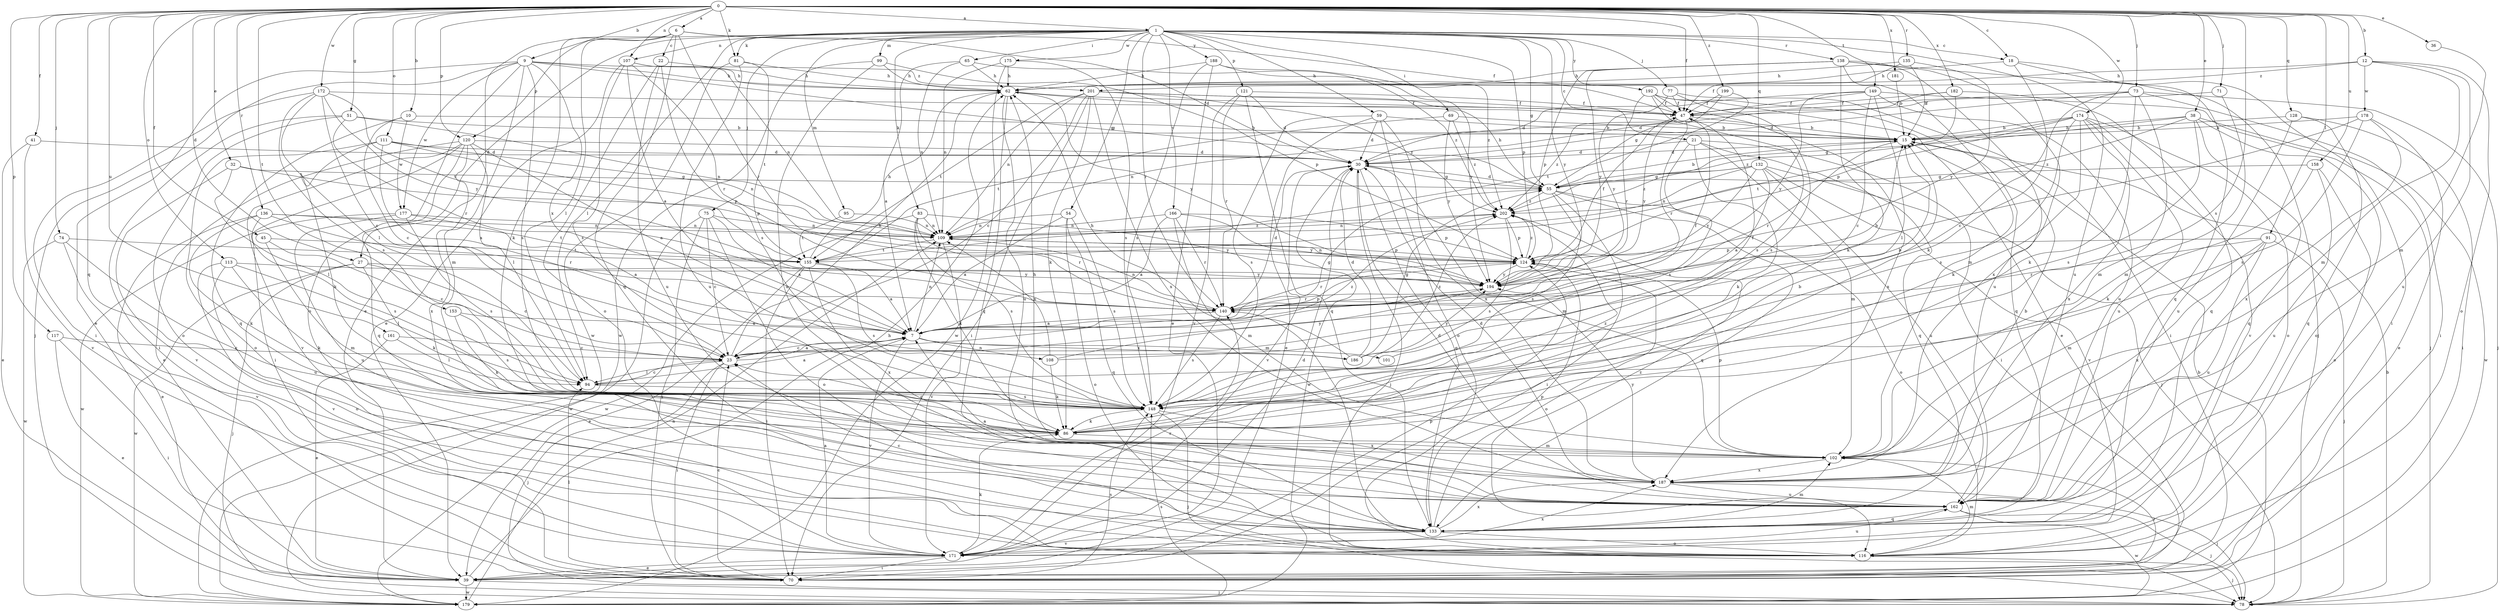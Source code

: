 strict digraph  {
0;
1;
6;
7;
9;
10;
12;
15;
18;
21;
22;
23;
27;
30;
32;
36;
38;
39;
41;
45;
47;
51;
54;
55;
59;
62;
65;
69;
70;
71;
73;
74;
75;
77;
78;
81;
83;
86;
91;
94;
95;
99;
101;
102;
107;
108;
109;
111;
113;
116;
117;
120;
121;
124;
128;
132;
133;
135;
136;
138;
140;
148;
149;
153;
155;
158;
161;
162;
166;
171;
172;
174;
175;
177;
178;
179;
181;
182;
186;
187;
188;
192;
194;
199;
201;
202;
0 -> 1  [label=a];
0 -> 6  [label=a];
0 -> 9  [label=b];
0 -> 10  [label=b];
0 -> 12  [label=b];
0 -> 18  [label=c];
0 -> 27  [label=d];
0 -> 32  [label=e];
0 -> 36  [label=e];
0 -> 38  [label=e];
0 -> 41  [label=f];
0 -> 45  [label=f];
0 -> 47  [label=f];
0 -> 51  [label=g];
0 -> 71  [label=j];
0 -> 73  [label=j];
0 -> 74  [label=j];
0 -> 81  [label=k];
0 -> 91  [label=l];
0 -> 107  [label=n];
0 -> 111  [label=o];
0 -> 113  [label=o];
0 -> 117  [label=p];
0 -> 120  [label=p];
0 -> 128  [label=q];
0 -> 132  [label=q];
0 -> 133  [label=q];
0 -> 135  [label=r];
0 -> 136  [label=r];
0 -> 148  [label=s];
0 -> 149  [label=t];
0 -> 153  [label=t];
0 -> 158  [label=u];
0 -> 161  [label=u];
0 -> 172  [label=w];
0 -> 174  [label=w];
0 -> 181  [label=x];
0 -> 182  [label=x];
0 -> 199  [label=z];
1 -> 18  [label=c];
1 -> 21  [label=c];
1 -> 27  [label=d];
1 -> 54  [label=g];
1 -> 55  [label=g];
1 -> 59  [label=h];
1 -> 65  [label=i];
1 -> 69  [label=i];
1 -> 75  [label=j];
1 -> 77  [label=j];
1 -> 81  [label=k];
1 -> 83  [label=k];
1 -> 94  [label=l];
1 -> 95  [label=m];
1 -> 99  [label=m];
1 -> 107  [label=n];
1 -> 120  [label=p];
1 -> 121  [label=p];
1 -> 124  [label=p];
1 -> 138  [label=r];
1 -> 140  [label=r];
1 -> 162  [label=u];
1 -> 166  [label=v];
1 -> 175  [label=w];
1 -> 188  [label=y];
1 -> 192  [label=y];
1 -> 194  [label=y];
6 -> 22  [label=c];
6 -> 30  [label=d];
6 -> 39  [label=e];
6 -> 47  [label=f];
6 -> 86  [label=k];
6 -> 94  [label=l];
6 -> 133  [label=q];
6 -> 140  [label=r];
7 -> 23  [label=c];
7 -> 47  [label=f];
7 -> 55  [label=g];
7 -> 101  [label=m];
7 -> 108  [label=n];
7 -> 109  [label=n];
7 -> 124  [label=p];
7 -> 171  [label=v];
7 -> 186  [label=x];
9 -> 39  [label=e];
9 -> 55  [label=g];
9 -> 62  [label=h];
9 -> 78  [label=j];
9 -> 102  [label=m];
9 -> 116  [label=o];
9 -> 148  [label=s];
9 -> 177  [label=w];
9 -> 186  [label=x];
9 -> 201  [label=z];
10 -> 15  [label=b];
10 -> 23  [label=c];
10 -> 133  [label=q];
10 -> 177  [label=w];
12 -> 62  [label=h];
12 -> 102  [label=m];
12 -> 116  [label=o];
12 -> 162  [label=u];
12 -> 178  [label=w];
12 -> 201  [label=z];
15 -> 30  [label=d];
15 -> 140  [label=r];
18 -> 62  [label=h];
18 -> 70  [label=i];
18 -> 86  [label=k];
18 -> 133  [label=q];
21 -> 30  [label=d];
21 -> 70  [label=i];
21 -> 86  [label=k];
21 -> 102  [label=m];
21 -> 133  [label=q];
21 -> 148  [label=s];
22 -> 62  [label=h];
22 -> 116  [label=o];
22 -> 148  [label=s];
22 -> 162  [label=u];
23 -> 7  [label=a];
23 -> 62  [label=h];
23 -> 70  [label=i];
23 -> 78  [label=j];
23 -> 94  [label=l];
23 -> 202  [label=z];
27 -> 23  [label=c];
27 -> 78  [label=j];
27 -> 86  [label=k];
27 -> 179  [label=w];
27 -> 194  [label=y];
30 -> 55  [label=g];
30 -> 78  [label=j];
30 -> 102  [label=m];
30 -> 133  [label=q];
30 -> 171  [label=v];
30 -> 179  [label=w];
32 -> 55  [label=g];
32 -> 94  [label=l];
32 -> 124  [label=p];
32 -> 171  [label=v];
36 -> 102  [label=m];
38 -> 15  [label=b];
38 -> 55  [label=g];
38 -> 116  [label=o];
38 -> 133  [label=q];
38 -> 148  [label=s];
38 -> 179  [label=w];
38 -> 202  [label=z];
39 -> 62  [label=h];
39 -> 78  [label=j];
39 -> 124  [label=p];
39 -> 179  [label=w];
41 -> 30  [label=d];
41 -> 39  [label=e];
41 -> 171  [label=v];
45 -> 23  [label=c];
45 -> 102  [label=m];
45 -> 155  [label=t];
47 -> 15  [label=b];
47 -> 109  [label=n];
47 -> 140  [label=r];
47 -> 194  [label=y];
47 -> 202  [label=z];
51 -> 15  [label=b];
51 -> 70  [label=i];
51 -> 109  [label=n];
51 -> 116  [label=o];
51 -> 140  [label=r];
54 -> 7  [label=a];
54 -> 109  [label=n];
54 -> 116  [label=o];
54 -> 133  [label=q];
54 -> 148  [label=s];
55 -> 15  [label=b];
55 -> 30  [label=d];
55 -> 62  [label=h];
55 -> 70  [label=i];
55 -> 116  [label=o];
55 -> 133  [label=q];
55 -> 148  [label=s];
55 -> 202  [label=z];
59 -> 15  [label=b];
59 -> 30  [label=d];
59 -> 39  [label=e];
59 -> 116  [label=o];
59 -> 148  [label=s];
59 -> 187  [label=x];
62 -> 47  [label=f];
62 -> 133  [label=q];
62 -> 162  [label=u];
62 -> 194  [label=y];
65 -> 7  [label=a];
65 -> 62  [label=h];
65 -> 109  [label=n];
65 -> 202  [label=z];
69 -> 15  [label=b];
69 -> 155  [label=t];
69 -> 194  [label=y];
69 -> 202  [label=z];
70 -> 23  [label=c];
70 -> 94  [label=l];
70 -> 148  [label=s];
71 -> 47  [label=f];
71 -> 102  [label=m];
73 -> 23  [label=c];
73 -> 30  [label=d];
73 -> 47  [label=f];
73 -> 70  [label=i];
73 -> 78  [label=j];
73 -> 86  [label=k];
73 -> 102  [label=m];
74 -> 155  [label=t];
74 -> 162  [label=u];
74 -> 171  [label=v];
74 -> 179  [label=w];
75 -> 7  [label=a];
75 -> 23  [label=c];
75 -> 70  [label=i];
75 -> 109  [label=n];
75 -> 116  [label=o];
75 -> 179  [label=w];
77 -> 47  [label=f];
77 -> 70  [label=i];
77 -> 148  [label=s];
77 -> 194  [label=y];
78 -> 15  [label=b];
81 -> 62  [label=h];
81 -> 155  [label=t];
81 -> 162  [label=u];
81 -> 179  [label=w];
83 -> 86  [label=k];
83 -> 109  [label=n];
83 -> 140  [label=r];
83 -> 148  [label=s];
83 -> 179  [label=w];
83 -> 194  [label=y];
86 -> 15  [label=b];
86 -> 23  [label=c];
86 -> 102  [label=m];
86 -> 202  [label=z];
91 -> 78  [label=j];
91 -> 102  [label=m];
91 -> 124  [label=p];
91 -> 140  [label=r];
91 -> 162  [label=u];
91 -> 187  [label=x];
94 -> 7  [label=a];
94 -> 23  [label=c];
94 -> 148  [label=s];
95 -> 109  [label=n];
95 -> 155  [label=t];
99 -> 62  [label=h];
99 -> 124  [label=p];
99 -> 162  [label=u];
99 -> 179  [label=w];
101 -> 15  [label=b];
102 -> 62  [label=h];
102 -> 70  [label=i];
102 -> 124  [label=p];
102 -> 187  [label=x];
107 -> 7  [label=a];
107 -> 39  [label=e];
107 -> 62  [label=h];
107 -> 109  [label=n];
107 -> 140  [label=r];
107 -> 148  [label=s];
108 -> 47  [label=f];
108 -> 86  [label=k];
108 -> 109  [label=n];
108 -> 194  [label=y];
109 -> 124  [label=p];
109 -> 155  [label=t];
109 -> 171  [label=v];
109 -> 202  [label=z];
111 -> 7  [label=a];
111 -> 30  [label=d];
111 -> 86  [label=k];
111 -> 109  [label=n];
111 -> 116  [label=o];
111 -> 124  [label=p];
113 -> 86  [label=k];
113 -> 94  [label=l];
113 -> 116  [label=o];
113 -> 171  [label=v];
113 -> 194  [label=y];
116 -> 78  [label=j];
116 -> 102  [label=m];
117 -> 23  [label=c];
117 -> 39  [label=e];
117 -> 70  [label=i];
120 -> 7  [label=a];
120 -> 30  [label=d];
120 -> 39  [label=e];
120 -> 70  [label=i];
120 -> 94  [label=l];
120 -> 133  [label=q];
120 -> 171  [label=v];
120 -> 187  [label=x];
121 -> 30  [label=d];
121 -> 47  [label=f];
121 -> 133  [label=q];
121 -> 140  [label=r];
121 -> 171  [label=v];
124 -> 47  [label=f];
124 -> 109  [label=n];
124 -> 116  [label=o];
124 -> 140  [label=r];
124 -> 194  [label=y];
124 -> 202  [label=z];
128 -> 15  [label=b];
128 -> 70  [label=i];
128 -> 133  [label=q];
128 -> 162  [label=u];
132 -> 7  [label=a];
132 -> 55  [label=g];
132 -> 78  [label=j];
132 -> 109  [label=n];
132 -> 162  [label=u];
132 -> 171  [label=v];
132 -> 194  [label=y];
132 -> 202  [label=z];
133 -> 23  [label=c];
133 -> 102  [label=m];
133 -> 116  [label=o];
133 -> 124  [label=p];
133 -> 140  [label=r];
133 -> 171  [label=v];
133 -> 187  [label=x];
133 -> 202  [label=z];
135 -> 15  [label=b];
135 -> 47  [label=f];
135 -> 62  [label=h];
135 -> 194  [label=y];
136 -> 39  [label=e];
136 -> 86  [label=k];
136 -> 109  [label=n];
136 -> 140  [label=r];
136 -> 148  [label=s];
136 -> 155  [label=t];
138 -> 62  [label=h];
138 -> 78  [label=j];
138 -> 86  [label=k];
138 -> 102  [label=m];
138 -> 124  [label=p];
138 -> 162  [label=u];
138 -> 187  [label=x];
138 -> 194  [label=y];
140 -> 7  [label=a];
140 -> 15  [label=b];
140 -> 30  [label=d];
140 -> 109  [label=n];
140 -> 148  [label=s];
148 -> 78  [label=j];
148 -> 86  [label=k];
148 -> 187  [label=x];
149 -> 23  [label=c];
149 -> 30  [label=d];
149 -> 47  [label=f];
149 -> 78  [label=j];
149 -> 94  [label=l];
149 -> 162  [label=u];
149 -> 194  [label=y];
153 -> 7  [label=a];
153 -> 86  [label=k];
153 -> 148  [label=s];
155 -> 7  [label=a];
155 -> 39  [label=e];
155 -> 62  [label=h];
155 -> 70  [label=i];
155 -> 148  [label=s];
155 -> 187  [label=x];
158 -> 55  [label=g];
158 -> 86  [label=k];
158 -> 116  [label=o];
158 -> 162  [label=u];
161 -> 23  [label=c];
161 -> 39  [label=e];
161 -> 94  [label=l];
162 -> 7  [label=a];
162 -> 30  [label=d];
162 -> 78  [label=j];
162 -> 133  [label=q];
162 -> 179  [label=w];
166 -> 7  [label=a];
166 -> 102  [label=m];
166 -> 109  [label=n];
166 -> 124  [label=p];
166 -> 140  [label=r];
166 -> 194  [label=y];
171 -> 7  [label=a];
171 -> 30  [label=d];
171 -> 39  [label=e];
171 -> 70  [label=i];
171 -> 86  [label=k];
171 -> 140  [label=r];
171 -> 162  [label=u];
171 -> 187  [label=x];
172 -> 23  [label=c];
172 -> 47  [label=f];
172 -> 70  [label=i];
172 -> 94  [label=l];
172 -> 148  [label=s];
172 -> 155  [label=t];
172 -> 194  [label=y];
174 -> 15  [label=b];
174 -> 86  [label=k];
174 -> 116  [label=o];
174 -> 148  [label=s];
174 -> 155  [label=t];
174 -> 162  [label=u];
174 -> 171  [label=v];
174 -> 187  [label=x];
174 -> 202  [label=z];
175 -> 62  [label=h];
175 -> 109  [label=n];
175 -> 148  [label=s];
175 -> 179  [label=w];
177 -> 7  [label=a];
177 -> 109  [label=n];
177 -> 148  [label=s];
177 -> 162  [label=u];
177 -> 179  [label=w];
178 -> 15  [label=b];
178 -> 39  [label=e];
178 -> 148  [label=s];
178 -> 187  [label=x];
178 -> 194  [label=y];
179 -> 15  [label=b];
179 -> 109  [label=n];
179 -> 148  [label=s];
181 -> 15  [label=b];
182 -> 30  [label=d];
182 -> 47  [label=f];
182 -> 124  [label=p];
182 -> 133  [label=q];
186 -> 30  [label=d];
186 -> 55  [label=g];
186 -> 62  [label=h];
186 -> 194  [label=y];
186 -> 202  [label=z];
187 -> 15  [label=b];
187 -> 30  [label=d];
187 -> 78  [label=j];
187 -> 162  [label=u];
187 -> 194  [label=y];
188 -> 39  [label=e];
188 -> 62  [label=h];
188 -> 148  [label=s];
188 -> 194  [label=y];
188 -> 202  [label=z];
192 -> 39  [label=e];
192 -> 47  [label=f];
192 -> 133  [label=q];
192 -> 140  [label=r];
192 -> 148  [label=s];
192 -> 187  [label=x];
194 -> 140  [label=r];
199 -> 47  [label=f];
199 -> 55  [label=g];
199 -> 155  [label=t];
201 -> 15  [label=b];
201 -> 23  [label=c];
201 -> 47  [label=f];
201 -> 70  [label=i];
201 -> 86  [label=k];
201 -> 109  [label=n];
201 -> 155  [label=t];
201 -> 187  [label=x];
201 -> 202  [label=z];
202 -> 109  [label=n];
202 -> 124  [label=p];
202 -> 148  [label=s];
}
